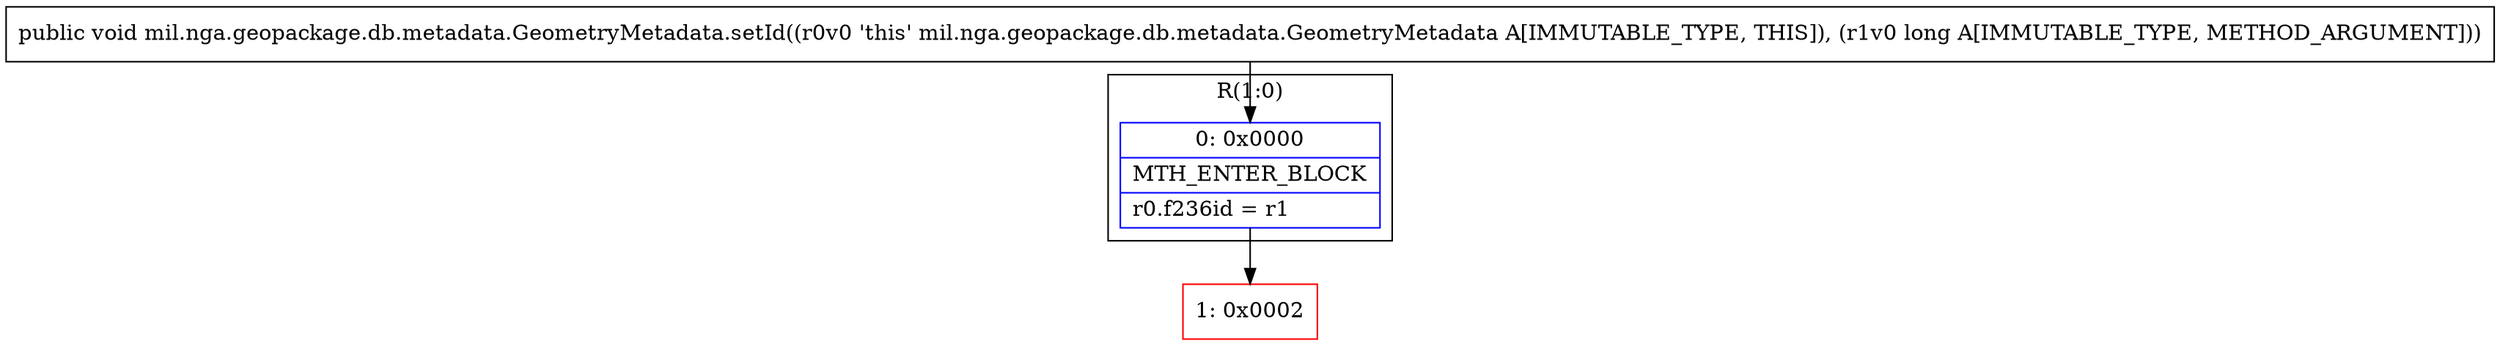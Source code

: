 digraph "CFG formil.nga.geopackage.db.metadata.GeometryMetadata.setId(J)V" {
subgraph cluster_Region_1111295731 {
label = "R(1:0)";
node [shape=record,color=blue];
Node_0 [shape=record,label="{0\:\ 0x0000|MTH_ENTER_BLOCK\l|r0.f236id = r1\l}"];
}
Node_1 [shape=record,color=red,label="{1\:\ 0x0002}"];
MethodNode[shape=record,label="{public void mil.nga.geopackage.db.metadata.GeometryMetadata.setId((r0v0 'this' mil.nga.geopackage.db.metadata.GeometryMetadata A[IMMUTABLE_TYPE, THIS]), (r1v0 long A[IMMUTABLE_TYPE, METHOD_ARGUMENT])) }"];
MethodNode -> Node_0;
Node_0 -> Node_1;
}

